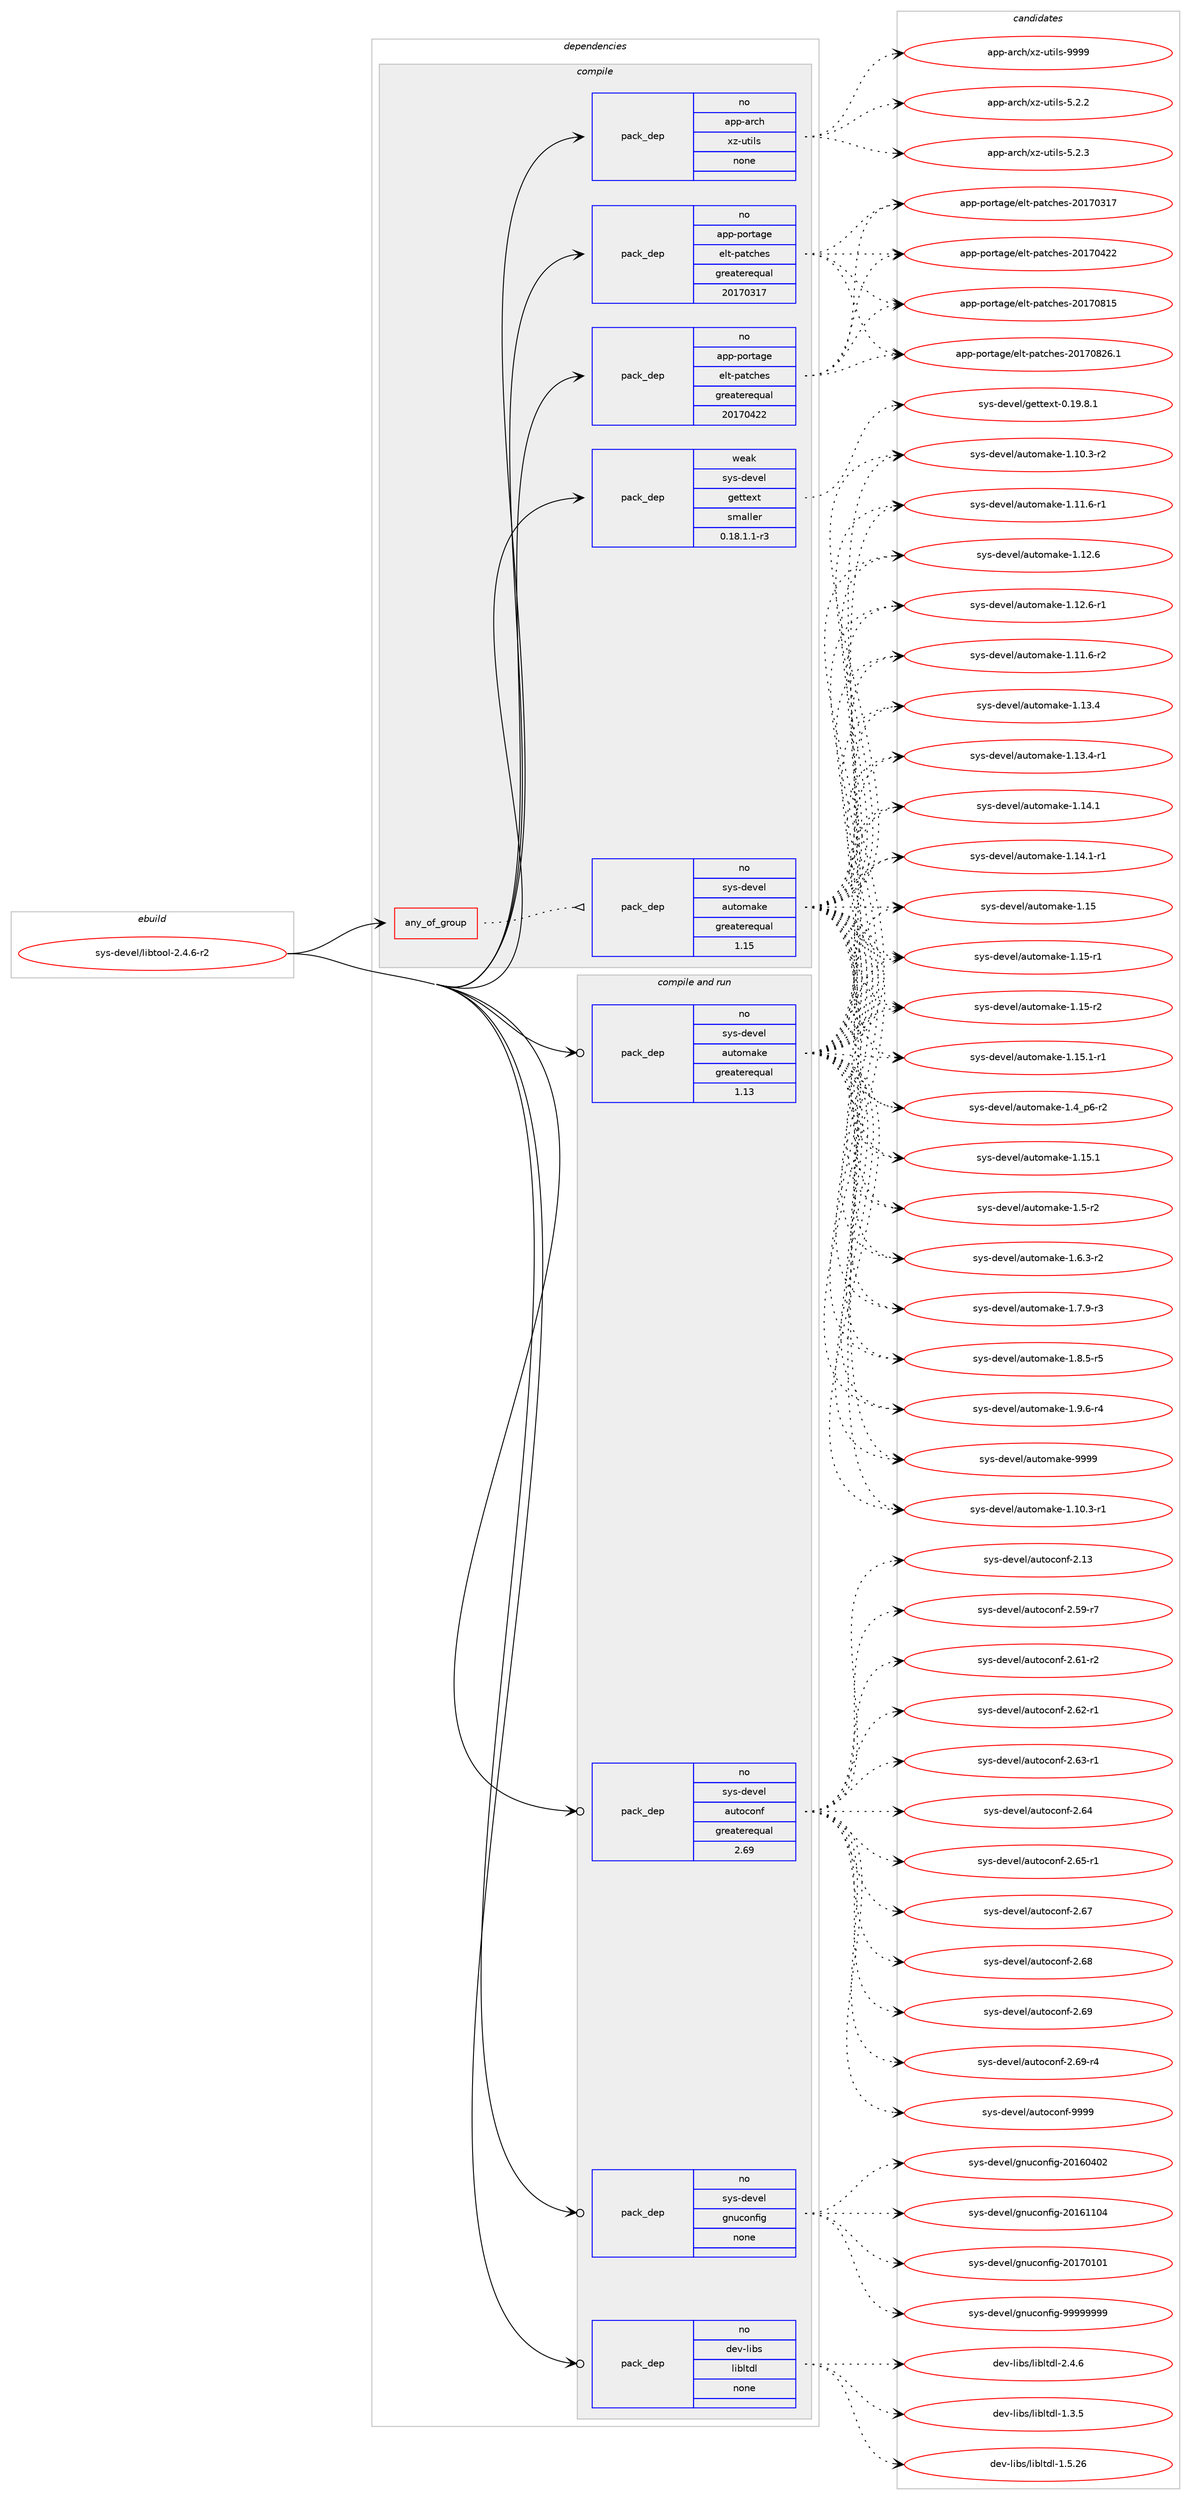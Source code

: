 digraph prolog {

# *************
# Graph options
# *************

newrank=true;
concentrate=true;
compound=true;
graph [rankdir=LR,fontname=Helvetica,fontsize=10,ranksep=1.5];#, ranksep=2.5, nodesep=0.2];
edge  [arrowhead=vee];
node  [fontname=Helvetica,fontsize=10];

# **********
# The ebuild
# **********

subgraph cluster_leftcol {
color=gray;
rank=same;
label=<<i>ebuild</i>>;
id [label="sys-devel/libtool-2.4.6-r2", color=red, width=4, href="../sys-devel/libtool-2.4.6-r2.svg"];
}

# ****************
# The dependencies
# ****************

subgraph cluster_midcol {
color=gray;
label=<<i>dependencies</i>>;
subgraph cluster_compile {
fillcolor="#eeeeee";
style=filled;
label=<<i>compile</i>>;
subgraph any8150 {
dependency485078 [label=<<TABLE BORDER="0" CELLBORDER="1" CELLSPACING="0" CELLPADDING="4"><TR><TD CELLPADDING="10">any_of_group</TD></TR></TABLE>>, shape=none, color=red];subgraph pack360405 {
dependency485079 [label=<<TABLE BORDER="0" CELLBORDER="1" CELLSPACING="0" CELLPADDING="4" WIDTH="220"><TR><TD ROWSPAN="6" CELLPADDING="30">pack_dep</TD></TR><TR><TD WIDTH="110">no</TD></TR><TR><TD>sys-devel</TD></TR><TR><TD>automake</TD></TR><TR><TD>greaterequal</TD></TR><TR><TD>1.15</TD></TR></TABLE>>, shape=none, color=blue];
}
dependency485078:e -> dependency485079:w [weight=20,style="dotted",arrowhead="oinv"];
}
id:e -> dependency485078:w [weight=20,style="solid",arrowhead="vee"];
subgraph pack360406 {
dependency485080 [label=<<TABLE BORDER="0" CELLBORDER="1" CELLSPACING="0" CELLPADDING="4" WIDTH="220"><TR><TD ROWSPAN="6" CELLPADDING="30">pack_dep</TD></TR><TR><TD WIDTH="110">no</TD></TR><TR><TD>app-arch</TD></TR><TR><TD>xz-utils</TD></TR><TR><TD>none</TD></TR><TR><TD></TD></TR></TABLE>>, shape=none, color=blue];
}
id:e -> dependency485080:w [weight=20,style="solid",arrowhead="vee"];
subgraph pack360407 {
dependency485081 [label=<<TABLE BORDER="0" CELLBORDER="1" CELLSPACING="0" CELLPADDING="4" WIDTH="220"><TR><TD ROWSPAN="6" CELLPADDING="30">pack_dep</TD></TR><TR><TD WIDTH="110">no</TD></TR><TR><TD>app-portage</TD></TR><TR><TD>elt-patches</TD></TR><TR><TD>greaterequal</TD></TR><TR><TD>20170317</TD></TR></TABLE>>, shape=none, color=blue];
}
id:e -> dependency485081:w [weight=20,style="solid",arrowhead="vee"];
subgraph pack360408 {
dependency485082 [label=<<TABLE BORDER="0" CELLBORDER="1" CELLSPACING="0" CELLPADDING="4" WIDTH="220"><TR><TD ROWSPAN="6" CELLPADDING="30">pack_dep</TD></TR><TR><TD WIDTH="110">no</TD></TR><TR><TD>app-portage</TD></TR><TR><TD>elt-patches</TD></TR><TR><TD>greaterequal</TD></TR><TR><TD>20170422</TD></TR></TABLE>>, shape=none, color=blue];
}
id:e -> dependency485082:w [weight=20,style="solid",arrowhead="vee"];
subgraph pack360409 {
dependency485083 [label=<<TABLE BORDER="0" CELLBORDER="1" CELLSPACING="0" CELLPADDING="4" WIDTH="220"><TR><TD ROWSPAN="6" CELLPADDING="30">pack_dep</TD></TR><TR><TD WIDTH="110">weak</TD></TR><TR><TD>sys-devel</TD></TR><TR><TD>gettext</TD></TR><TR><TD>smaller</TD></TR><TR><TD>0.18.1.1-r3</TD></TR></TABLE>>, shape=none, color=blue];
}
id:e -> dependency485083:w [weight=20,style="solid",arrowhead="vee"];
}
subgraph cluster_compileandrun {
fillcolor="#eeeeee";
style=filled;
label=<<i>compile and run</i>>;
subgraph pack360410 {
dependency485084 [label=<<TABLE BORDER="0" CELLBORDER="1" CELLSPACING="0" CELLPADDING="4" WIDTH="220"><TR><TD ROWSPAN="6" CELLPADDING="30">pack_dep</TD></TR><TR><TD WIDTH="110">no</TD></TR><TR><TD>dev-libs</TD></TR><TR><TD>libltdl</TD></TR><TR><TD>none</TD></TR><TR><TD></TD></TR></TABLE>>, shape=none, color=blue];
}
id:e -> dependency485084:w [weight=20,style="solid",arrowhead="odotvee"];
subgraph pack360411 {
dependency485085 [label=<<TABLE BORDER="0" CELLBORDER="1" CELLSPACING="0" CELLPADDING="4" WIDTH="220"><TR><TD ROWSPAN="6" CELLPADDING="30">pack_dep</TD></TR><TR><TD WIDTH="110">no</TD></TR><TR><TD>sys-devel</TD></TR><TR><TD>autoconf</TD></TR><TR><TD>greaterequal</TD></TR><TR><TD>2.69</TD></TR></TABLE>>, shape=none, color=blue];
}
id:e -> dependency485085:w [weight=20,style="solid",arrowhead="odotvee"];
subgraph pack360412 {
dependency485086 [label=<<TABLE BORDER="0" CELLBORDER="1" CELLSPACING="0" CELLPADDING="4" WIDTH="220"><TR><TD ROWSPAN="6" CELLPADDING="30">pack_dep</TD></TR><TR><TD WIDTH="110">no</TD></TR><TR><TD>sys-devel</TD></TR><TR><TD>automake</TD></TR><TR><TD>greaterequal</TD></TR><TR><TD>1.13</TD></TR></TABLE>>, shape=none, color=blue];
}
id:e -> dependency485086:w [weight=20,style="solid",arrowhead="odotvee"];
subgraph pack360413 {
dependency485087 [label=<<TABLE BORDER="0" CELLBORDER="1" CELLSPACING="0" CELLPADDING="4" WIDTH="220"><TR><TD ROWSPAN="6" CELLPADDING="30">pack_dep</TD></TR><TR><TD WIDTH="110">no</TD></TR><TR><TD>sys-devel</TD></TR><TR><TD>gnuconfig</TD></TR><TR><TD>none</TD></TR><TR><TD></TD></TR></TABLE>>, shape=none, color=blue];
}
id:e -> dependency485087:w [weight=20,style="solid",arrowhead="odotvee"];
}
subgraph cluster_run {
fillcolor="#eeeeee";
style=filled;
label=<<i>run</i>>;
}
}

# **************
# The candidates
# **************

subgraph cluster_choices {
rank=same;
color=gray;
label=<<i>candidates</i>>;

subgraph choice360405 {
color=black;
nodesep=1;
choice11512111545100101118101108479711711611110997107101454946494846514511449 [label="sys-devel/automake-1.10.3-r1", color=red, width=4,href="../sys-devel/automake-1.10.3-r1.svg"];
choice11512111545100101118101108479711711611110997107101454946494846514511450 [label="sys-devel/automake-1.10.3-r2", color=red, width=4,href="../sys-devel/automake-1.10.3-r2.svg"];
choice11512111545100101118101108479711711611110997107101454946494946544511449 [label="sys-devel/automake-1.11.6-r1", color=red, width=4,href="../sys-devel/automake-1.11.6-r1.svg"];
choice11512111545100101118101108479711711611110997107101454946494946544511450 [label="sys-devel/automake-1.11.6-r2", color=red, width=4,href="../sys-devel/automake-1.11.6-r2.svg"];
choice1151211154510010111810110847971171161111099710710145494649504654 [label="sys-devel/automake-1.12.6", color=red, width=4,href="../sys-devel/automake-1.12.6.svg"];
choice11512111545100101118101108479711711611110997107101454946495046544511449 [label="sys-devel/automake-1.12.6-r1", color=red, width=4,href="../sys-devel/automake-1.12.6-r1.svg"];
choice1151211154510010111810110847971171161111099710710145494649514652 [label="sys-devel/automake-1.13.4", color=red, width=4,href="../sys-devel/automake-1.13.4.svg"];
choice11512111545100101118101108479711711611110997107101454946495146524511449 [label="sys-devel/automake-1.13.4-r1", color=red, width=4,href="../sys-devel/automake-1.13.4-r1.svg"];
choice1151211154510010111810110847971171161111099710710145494649524649 [label="sys-devel/automake-1.14.1", color=red, width=4,href="../sys-devel/automake-1.14.1.svg"];
choice11512111545100101118101108479711711611110997107101454946495246494511449 [label="sys-devel/automake-1.14.1-r1", color=red, width=4,href="../sys-devel/automake-1.14.1-r1.svg"];
choice115121115451001011181011084797117116111109971071014549464953 [label="sys-devel/automake-1.15", color=red, width=4,href="../sys-devel/automake-1.15.svg"];
choice1151211154510010111810110847971171161111099710710145494649534511449 [label="sys-devel/automake-1.15-r1", color=red, width=4,href="../sys-devel/automake-1.15-r1.svg"];
choice1151211154510010111810110847971171161111099710710145494649534511450 [label="sys-devel/automake-1.15-r2", color=red, width=4,href="../sys-devel/automake-1.15-r2.svg"];
choice1151211154510010111810110847971171161111099710710145494649534649 [label="sys-devel/automake-1.15.1", color=red, width=4,href="../sys-devel/automake-1.15.1.svg"];
choice11512111545100101118101108479711711611110997107101454946495346494511449 [label="sys-devel/automake-1.15.1-r1", color=red, width=4,href="../sys-devel/automake-1.15.1-r1.svg"];
choice115121115451001011181011084797117116111109971071014549465295112544511450 [label="sys-devel/automake-1.4_p6-r2", color=red, width=4,href="../sys-devel/automake-1.4_p6-r2.svg"];
choice11512111545100101118101108479711711611110997107101454946534511450 [label="sys-devel/automake-1.5-r2", color=red, width=4,href="../sys-devel/automake-1.5-r2.svg"];
choice115121115451001011181011084797117116111109971071014549465446514511450 [label="sys-devel/automake-1.6.3-r2", color=red, width=4,href="../sys-devel/automake-1.6.3-r2.svg"];
choice115121115451001011181011084797117116111109971071014549465546574511451 [label="sys-devel/automake-1.7.9-r3", color=red, width=4,href="../sys-devel/automake-1.7.9-r3.svg"];
choice115121115451001011181011084797117116111109971071014549465646534511453 [label="sys-devel/automake-1.8.5-r5", color=red, width=4,href="../sys-devel/automake-1.8.5-r5.svg"];
choice115121115451001011181011084797117116111109971071014549465746544511452 [label="sys-devel/automake-1.9.6-r4", color=red, width=4,href="../sys-devel/automake-1.9.6-r4.svg"];
choice115121115451001011181011084797117116111109971071014557575757 [label="sys-devel/automake-9999", color=red, width=4,href="../sys-devel/automake-9999.svg"];
dependency485079:e -> choice11512111545100101118101108479711711611110997107101454946494846514511449:w [style=dotted,weight="100"];
dependency485079:e -> choice11512111545100101118101108479711711611110997107101454946494846514511450:w [style=dotted,weight="100"];
dependency485079:e -> choice11512111545100101118101108479711711611110997107101454946494946544511449:w [style=dotted,weight="100"];
dependency485079:e -> choice11512111545100101118101108479711711611110997107101454946494946544511450:w [style=dotted,weight="100"];
dependency485079:e -> choice1151211154510010111810110847971171161111099710710145494649504654:w [style=dotted,weight="100"];
dependency485079:e -> choice11512111545100101118101108479711711611110997107101454946495046544511449:w [style=dotted,weight="100"];
dependency485079:e -> choice1151211154510010111810110847971171161111099710710145494649514652:w [style=dotted,weight="100"];
dependency485079:e -> choice11512111545100101118101108479711711611110997107101454946495146524511449:w [style=dotted,weight="100"];
dependency485079:e -> choice1151211154510010111810110847971171161111099710710145494649524649:w [style=dotted,weight="100"];
dependency485079:e -> choice11512111545100101118101108479711711611110997107101454946495246494511449:w [style=dotted,weight="100"];
dependency485079:e -> choice115121115451001011181011084797117116111109971071014549464953:w [style=dotted,weight="100"];
dependency485079:e -> choice1151211154510010111810110847971171161111099710710145494649534511449:w [style=dotted,weight="100"];
dependency485079:e -> choice1151211154510010111810110847971171161111099710710145494649534511450:w [style=dotted,weight="100"];
dependency485079:e -> choice1151211154510010111810110847971171161111099710710145494649534649:w [style=dotted,weight="100"];
dependency485079:e -> choice11512111545100101118101108479711711611110997107101454946495346494511449:w [style=dotted,weight="100"];
dependency485079:e -> choice115121115451001011181011084797117116111109971071014549465295112544511450:w [style=dotted,weight="100"];
dependency485079:e -> choice11512111545100101118101108479711711611110997107101454946534511450:w [style=dotted,weight="100"];
dependency485079:e -> choice115121115451001011181011084797117116111109971071014549465446514511450:w [style=dotted,weight="100"];
dependency485079:e -> choice115121115451001011181011084797117116111109971071014549465546574511451:w [style=dotted,weight="100"];
dependency485079:e -> choice115121115451001011181011084797117116111109971071014549465646534511453:w [style=dotted,weight="100"];
dependency485079:e -> choice115121115451001011181011084797117116111109971071014549465746544511452:w [style=dotted,weight="100"];
dependency485079:e -> choice115121115451001011181011084797117116111109971071014557575757:w [style=dotted,weight="100"];
}
subgraph choice360406 {
color=black;
nodesep=1;
choice971121124597114991044712012245117116105108115455346504650 [label="app-arch/xz-utils-5.2.2", color=red, width=4,href="../app-arch/xz-utils-5.2.2.svg"];
choice971121124597114991044712012245117116105108115455346504651 [label="app-arch/xz-utils-5.2.3", color=red, width=4,href="../app-arch/xz-utils-5.2.3.svg"];
choice9711211245971149910447120122451171161051081154557575757 [label="app-arch/xz-utils-9999", color=red, width=4,href="../app-arch/xz-utils-9999.svg"];
dependency485080:e -> choice971121124597114991044712012245117116105108115455346504650:w [style=dotted,weight="100"];
dependency485080:e -> choice971121124597114991044712012245117116105108115455346504651:w [style=dotted,weight="100"];
dependency485080:e -> choice9711211245971149910447120122451171161051081154557575757:w [style=dotted,weight="100"];
}
subgraph choice360407 {
color=black;
nodesep=1;
choice97112112451121111141169710310147101108116451129711699104101115455048495548514955 [label="app-portage/elt-patches-20170317", color=red, width=4,href="../app-portage/elt-patches-20170317.svg"];
choice97112112451121111141169710310147101108116451129711699104101115455048495548525050 [label="app-portage/elt-patches-20170422", color=red, width=4,href="../app-portage/elt-patches-20170422.svg"];
choice97112112451121111141169710310147101108116451129711699104101115455048495548564953 [label="app-portage/elt-patches-20170815", color=red, width=4,href="../app-portage/elt-patches-20170815.svg"];
choice971121124511211111411697103101471011081164511297116991041011154550484955485650544649 [label="app-portage/elt-patches-20170826.1", color=red, width=4,href="../app-portage/elt-patches-20170826.1.svg"];
dependency485081:e -> choice97112112451121111141169710310147101108116451129711699104101115455048495548514955:w [style=dotted,weight="100"];
dependency485081:e -> choice97112112451121111141169710310147101108116451129711699104101115455048495548525050:w [style=dotted,weight="100"];
dependency485081:e -> choice97112112451121111141169710310147101108116451129711699104101115455048495548564953:w [style=dotted,weight="100"];
dependency485081:e -> choice971121124511211111411697103101471011081164511297116991041011154550484955485650544649:w [style=dotted,weight="100"];
}
subgraph choice360408 {
color=black;
nodesep=1;
choice97112112451121111141169710310147101108116451129711699104101115455048495548514955 [label="app-portage/elt-patches-20170317", color=red, width=4,href="../app-portage/elt-patches-20170317.svg"];
choice97112112451121111141169710310147101108116451129711699104101115455048495548525050 [label="app-portage/elt-patches-20170422", color=red, width=4,href="../app-portage/elt-patches-20170422.svg"];
choice97112112451121111141169710310147101108116451129711699104101115455048495548564953 [label="app-portage/elt-patches-20170815", color=red, width=4,href="../app-portage/elt-patches-20170815.svg"];
choice971121124511211111411697103101471011081164511297116991041011154550484955485650544649 [label="app-portage/elt-patches-20170826.1", color=red, width=4,href="../app-portage/elt-patches-20170826.1.svg"];
dependency485082:e -> choice97112112451121111141169710310147101108116451129711699104101115455048495548514955:w [style=dotted,weight="100"];
dependency485082:e -> choice97112112451121111141169710310147101108116451129711699104101115455048495548525050:w [style=dotted,weight="100"];
dependency485082:e -> choice97112112451121111141169710310147101108116451129711699104101115455048495548564953:w [style=dotted,weight="100"];
dependency485082:e -> choice971121124511211111411697103101471011081164511297116991041011154550484955485650544649:w [style=dotted,weight="100"];
}
subgraph choice360409 {
color=black;
nodesep=1;
choice1151211154510010111810110847103101116116101120116454846495746564649 [label="sys-devel/gettext-0.19.8.1", color=red, width=4,href="../sys-devel/gettext-0.19.8.1.svg"];
dependency485083:e -> choice1151211154510010111810110847103101116116101120116454846495746564649:w [style=dotted,weight="100"];
}
subgraph choice360410 {
color=black;
nodesep=1;
choice10010111845108105981154710810598108116100108454946514653 [label="dev-libs/libltdl-1.3.5", color=red, width=4,href="../dev-libs/libltdl-1.3.5.svg"];
choice1001011184510810598115471081059810811610010845494653465054 [label="dev-libs/libltdl-1.5.26", color=red, width=4,href="../dev-libs/libltdl-1.5.26.svg"];
choice10010111845108105981154710810598108116100108455046524654 [label="dev-libs/libltdl-2.4.6", color=red, width=4,href="../dev-libs/libltdl-2.4.6.svg"];
dependency485084:e -> choice10010111845108105981154710810598108116100108454946514653:w [style=dotted,weight="100"];
dependency485084:e -> choice1001011184510810598115471081059810811610010845494653465054:w [style=dotted,weight="100"];
dependency485084:e -> choice10010111845108105981154710810598108116100108455046524654:w [style=dotted,weight="100"];
}
subgraph choice360411 {
color=black;
nodesep=1;
choice115121115451001011181011084797117116111991111101024550464951 [label="sys-devel/autoconf-2.13", color=red, width=4,href="../sys-devel/autoconf-2.13.svg"];
choice1151211154510010111810110847971171161119911111010245504653574511455 [label="sys-devel/autoconf-2.59-r7", color=red, width=4,href="../sys-devel/autoconf-2.59-r7.svg"];
choice1151211154510010111810110847971171161119911111010245504654494511450 [label="sys-devel/autoconf-2.61-r2", color=red, width=4,href="../sys-devel/autoconf-2.61-r2.svg"];
choice1151211154510010111810110847971171161119911111010245504654504511449 [label="sys-devel/autoconf-2.62-r1", color=red, width=4,href="../sys-devel/autoconf-2.62-r1.svg"];
choice1151211154510010111810110847971171161119911111010245504654514511449 [label="sys-devel/autoconf-2.63-r1", color=red, width=4,href="../sys-devel/autoconf-2.63-r1.svg"];
choice115121115451001011181011084797117116111991111101024550465452 [label="sys-devel/autoconf-2.64", color=red, width=4,href="../sys-devel/autoconf-2.64.svg"];
choice1151211154510010111810110847971171161119911111010245504654534511449 [label="sys-devel/autoconf-2.65-r1", color=red, width=4,href="../sys-devel/autoconf-2.65-r1.svg"];
choice115121115451001011181011084797117116111991111101024550465455 [label="sys-devel/autoconf-2.67", color=red, width=4,href="../sys-devel/autoconf-2.67.svg"];
choice115121115451001011181011084797117116111991111101024550465456 [label="sys-devel/autoconf-2.68", color=red, width=4,href="../sys-devel/autoconf-2.68.svg"];
choice115121115451001011181011084797117116111991111101024550465457 [label="sys-devel/autoconf-2.69", color=red, width=4,href="../sys-devel/autoconf-2.69.svg"];
choice1151211154510010111810110847971171161119911111010245504654574511452 [label="sys-devel/autoconf-2.69-r4", color=red, width=4,href="../sys-devel/autoconf-2.69-r4.svg"];
choice115121115451001011181011084797117116111991111101024557575757 [label="sys-devel/autoconf-9999", color=red, width=4,href="../sys-devel/autoconf-9999.svg"];
dependency485085:e -> choice115121115451001011181011084797117116111991111101024550464951:w [style=dotted,weight="100"];
dependency485085:e -> choice1151211154510010111810110847971171161119911111010245504653574511455:w [style=dotted,weight="100"];
dependency485085:e -> choice1151211154510010111810110847971171161119911111010245504654494511450:w [style=dotted,weight="100"];
dependency485085:e -> choice1151211154510010111810110847971171161119911111010245504654504511449:w [style=dotted,weight="100"];
dependency485085:e -> choice1151211154510010111810110847971171161119911111010245504654514511449:w [style=dotted,weight="100"];
dependency485085:e -> choice115121115451001011181011084797117116111991111101024550465452:w [style=dotted,weight="100"];
dependency485085:e -> choice1151211154510010111810110847971171161119911111010245504654534511449:w [style=dotted,weight="100"];
dependency485085:e -> choice115121115451001011181011084797117116111991111101024550465455:w [style=dotted,weight="100"];
dependency485085:e -> choice115121115451001011181011084797117116111991111101024550465456:w [style=dotted,weight="100"];
dependency485085:e -> choice115121115451001011181011084797117116111991111101024550465457:w [style=dotted,weight="100"];
dependency485085:e -> choice1151211154510010111810110847971171161119911111010245504654574511452:w [style=dotted,weight="100"];
dependency485085:e -> choice115121115451001011181011084797117116111991111101024557575757:w [style=dotted,weight="100"];
}
subgraph choice360412 {
color=black;
nodesep=1;
choice11512111545100101118101108479711711611110997107101454946494846514511449 [label="sys-devel/automake-1.10.3-r1", color=red, width=4,href="../sys-devel/automake-1.10.3-r1.svg"];
choice11512111545100101118101108479711711611110997107101454946494846514511450 [label="sys-devel/automake-1.10.3-r2", color=red, width=4,href="../sys-devel/automake-1.10.3-r2.svg"];
choice11512111545100101118101108479711711611110997107101454946494946544511449 [label="sys-devel/automake-1.11.6-r1", color=red, width=4,href="../sys-devel/automake-1.11.6-r1.svg"];
choice11512111545100101118101108479711711611110997107101454946494946544511450 [label="sys-devel/automake-1.11.6-r2", color=red, width=4,href="../sys-devel/automake-1.11.6-r2.svg"];
choice1151211154510010111810110847971171161111099710710145494649504654 [label="sys-devel/automake-1.12.6", color=red, width=4,href="../sys-devel/automake-1.12.6.svg"];
choice11512111545100101118101108479711711611110997107101454946495046544511449 [label="sys-devel/automake-1.12.6-r1", color=red, width=4,href="../sys-devel/automake-1.12.6-r1.svg"];
choice1151211154510010111810110847971171161111099710710145494649514652 [label="sys-devel/automake-1.13.4", color=red, width=4,href="../sys-devel/automake-1.13.4.svg"];
choice11512111545100101118101108479711711611110997107101454946495146524511449 [label="sys-devel/automake-1.13.4-r1", color=red, width=4,href="../sys-devel/automake-1.13.4-r1.svg"];
choice1151211154510010111810110847971171161111099710710145494649524649 [label="sys-devel/automake-1.14.1", color=red, width=4,href="../sys-devel/automake-1.14.1.svg"];
choice11512111545100101118101108479711711611110997107101454946495246494511449 [label="sys-devel/automake-1.14.1-r1", color=red, width=4,href="../sys-devel/automake-1.14.1-r1.svg"];
choice115121115451001011181011084797117116111109971071014549464953 [label="sys-devel/automake-1.15", color=red, width=4,href="../sys-devel/automake-1.15.svg"];
choice1151211154510010111810110847971171161111099710710145494649534511449 [label="sys-devel/automake-1.15-r1", color=red, width=4,href="../sys-devel/automake-1.15-r1.svg"];
choice1151211154510010111810110847971171161111099710710145494649534511450 [label="sys-devel/automake-1.15-r2", color=red, width=4,href="../sys-devel/automake-1.15-r2.svg"];
choice1151211154510010111810110847971171161111099710710145494649534649 [label="sys-devel/automake-1.15.1", color=red, width=4,href="../sys-devel/automake-1.15.1.svg"];
choice11512111545100101118101108479711711611110997107101454946495346494511449 [label="sys-devel/automake-1.15.1-r1", color=red, width=4,href="../sys-devel/automake-1.15.1-r1.svg"];
choice115121115451001011181011084797117116111109971071014549465295112544511450 [label="sys-devel/automake-1.4_p6-r2", color=red, width=4,href="../sys-devel/automake-1.4_p6-r2.svg"];
choice11512111545100101118101108479711711611110997107101454946534511450 [label="sys-devel/automake-1.5-r2", color=red, width=4,href="../sys-devel/automake-1.5-r2.svg"];
choice115121115451001011181011084797117116111109971071014549465446514511450 [label="sys-devel/automake-1.6.3-r2", color=red, width=4,href="../sys-devel/automake-1.6.3-r2.svg"];
choice115121115451001011181011084797117116111109971071014549465546574511451 [label="sys-devel/automake-1.7.9-r3", color=red, width=4,href="../sys-devel/automake-1.7.9-r3.svg"];
choice115121115451001011181011084797117116111109971071014549465646534511453 [label="sys-devel/automake-1.8.5-r5", color=red, width=4,href="../sys-devel/automake-1.8.5-r5.svg"];
choice115121115451001011181011084797117116111109971071014549465746544511452 [label="sys-devel/automake-1.9.6-r4", color=red, width=4,href="../sys-devel/automake-1.9.6-r4.svg"];
choice115121115451001011181011084797117116111109971071014557575757 [label="sys-devel/automake-9999", color=red, width=4,href="../sys-devel/automake-9999.svg"];
dependency485086:e -> choice11512111545100101118101108479711711611110997107101454946494846514511449:w [style=dotted,weight="100"];
dependency485086:e -> choice11512111545100101118101108479711711611110997107101454946494846514511450:w [style=dotted,weight="100"];
dependency485086:e -> choice11512111545100101118101108479711711611110997107101454946494946544511449:w [style=dotted,weight="100"];
dependency485086:e -> choice11512111545100101118101108479711711611110997107101454946494946544511450:w [style=dotted,weight="100"];
dependency485086:e -> choice1151211154510010111810110847971171161111099710710145494649504654:w [style=dotted,weight="100"];
dependency485086:e -> choice11512111545100101118101108479711711611110997107101454946495046544511449:w [style=dotted,weight="100"];
dependency485086:e -> choice1151211154510010111810110847971171161111099710710145494649514652:w [style=dotted,weight="100"];
dependency485086:e -> choice11512111545100101118101108479711711611110997107101454946495146524511449:w [style=dotted,weight="100"];
dependency485086:e -> choice1151211154510010111810110847971171161111099710710145494649524649:w [style=dotted,weight="100"];
dependency485086:e -> choice11512111545100101118101108479711711611110997107101454946495246494511449:w [style=dotted,weight="100"];
dependency485086:e -> choice115121115451001011181011084797117116111109971071014549464953:w [style=dotted,weight="100"];
dependency485086:e -> choice1151211154510010111810110847971171161111099710710145494649534511449:w [style=dotted,weight="100"];
dependency485086:e -> choice1151211154510010111810110847971171161111099710710145494649534511450:w [style=dotted,weight="100"];
dependency485086:e -> choice1151211154510010111810110847971171161111099710710145494649534649:w [style=dotted,weight="100"];
dependency485086:e -> choice11512111545100101118101108479711711611110997107101454946495346494511449:w [style=dotted,weight="100"];
dependency485086:e -> choice115121115451001011181011084797117116111109971071014549465295112544511450:w [style=dotted,weight="100"];
dependency485086:e -> choice11512111545100101118101108479711711611110997107101454946534511450:w [style=dotted,weight="100"];
dependency485086:e -> choice115121115451001011181011084797117116111109971071014549465446514511450:w [style=dotted,weight="100"];
dependency485086:e -> choice115121115451001011181011084797117116111109971071014549465546574511451:w [style=dotted,weight="100"];
dependency485086:e -> choice115121115451001011181011084797117116111109971071014549465646534511453:w [style=dotted,weight="100"];
dependency485086:e -> choice115121115451001011181011084797117116111109971071014549465746544511452:w [style=dotted,weight="100"];
dependency485086:e -> choice115121115451001011181011084797117116111109971071014557575757:w [style=dotted,weight="100"];
}
subgraph choice360413 {
color=black;
nodesep=1;
choice115121115451001011181011084710311011799111110102105103455048495448524850 [label="sys-devel/gnuconfig-20160402", color=red, width=4,href="../sys-devel/gnuconfig-20160402.svg"];
choice115121115451001011181011084710311011799111110102105103455048495449494852 [label="sys-devel/gnuconfig-20161104", color=red, width=4,href="../sys-devel/gnuconfig-20161104.svg"];
choice115121115451001011181011084710311011799111110102105103455048495548494849 [label="sys-devel/gnuconfig-20170101", color=red, width=4,href="../sys-devel/gnuconfig-20170101.svg"];
choice115121115451001011181011084710311011799111110102105103455757575757575757 [label="sys-devel/gnuconfig-99999999", color=red, width=4,href="../sys-devel/gnuconfig-99999999.svg"];
dependency485087:e -> choice115121115451001011181011084710311011799111110102105103455048495448524850:w [style=dotted,weight="100"];
dependency485087:e -> choice115121115451001011181011084710311011799111110102105103455048495449494852:w [style=dotted,weight="100"];
dependency485087:e -> choice115121115451001011181011084710311011799111110102105103455048495548494849:w [style=dotted,weight="100"];
dependency485087:e -> choice115121115451001011181011084710311011799111110102105103455757575757575757:w [style=dotted,weight="100"];
}
}

}
